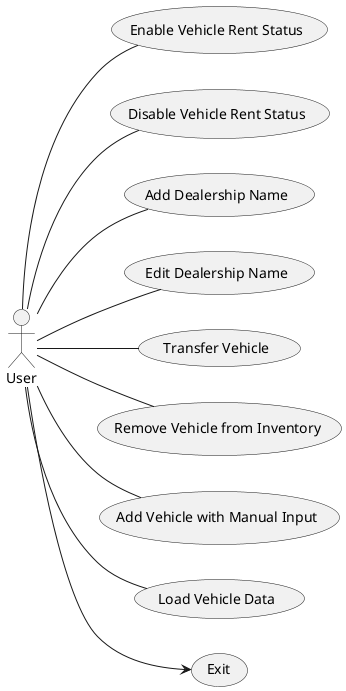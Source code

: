 @startuml
'https://plantuml.com/use-case-diagram
left to right direction

actor User

usecase "Enable Vehicle Rent Status" as UC1
usecase "Disable Vehicle Rent Status" as UC2
usecase "Add Dealership Name" as UC3
usecase "Edit Dealership Name" as UC4
usecase "Transfer Vehicle" as UC5
usecase "Remove Vehicle from Inventory" as UC6
usecase "Add Vehicle with Manual Input" as UC7
usecase "Load Vehicle Data" as UC8
User -- UC1
User -- UC2
User -- UC3
User -- UC4
User -- UC5
User -- UC6
User -- UC7
User -- UC8
User --> (Exit)



@enduml